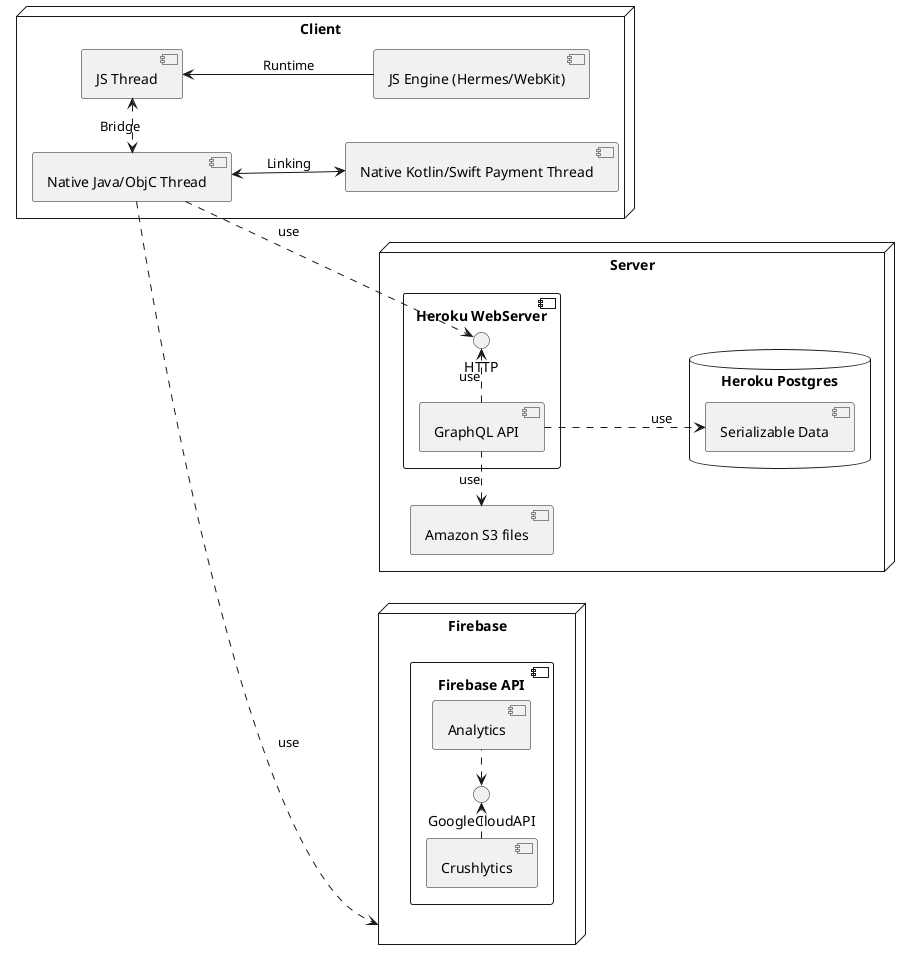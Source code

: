 @startuml Component&Deployment

left to right direction

node Server{
  component "Heroku WebServer"{
    [GraphQL API] .> HTTP : use
  }
  database "Heroku Postgres"{
    [Serializable Data] <.up- [GraphQL API]: use
  }
  [Amazon S3 files] <. [GraphQL API]: use
}

node Firebase{
  component "Firebase API" {
    [Crushlytics] .> GoogleCloudAPI
    [Analytics] .left.> GoogleCloudAPI
  }
}

node "Client"{
  [JS Engine (Hermes/WebKit)] -up-> [JS Thread]: Runtime
  [JS Thread] <.> [Native Java/ObjC Thread]: Bridge
  [Native Kotlin/Swift Payment Thread] <-up-> [Native Java/ObjC Thread]: Linking
  [Native Java/ObjC Thread] .down.> HTTP: use
  [Native Java/ObjC Thread] .down.> Firebase: use
}
@enduml
